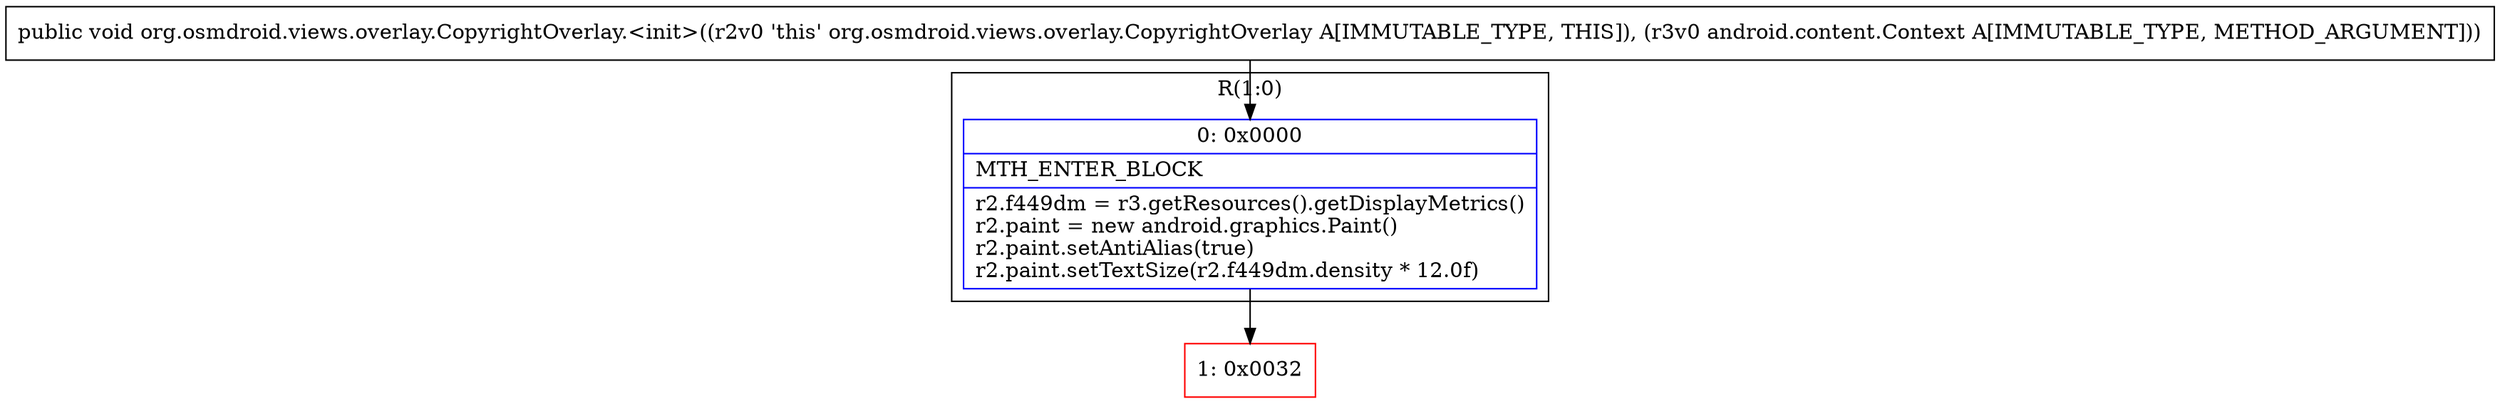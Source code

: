 digraph "CFG fororg.osmdroid.views.overlay.CopyrightOverlay.\<init\>(Landroid\/content\/Context;)V" {
subgraph cluster_Region_1066315258 {
label = "R(1:0)";
node [shape=record,color=blue];
Node_0 [shape=record,label="{0\:\ 0x0000|MTH_ENTER_BLOCK\l|r2.f449dm = r3.getResources().getDisplayMetrics()\lr2.paint = new android.graphics.Paint()\lr2.paint.setAntiAlias(true)\lr2.paint.setTextSize(r2.f449dm.density * 12.0f)\l}"];
}
Node_1 [shape=record,color=red,label="{1\:\ 0x0032}"];
MethodNode[shape=record,label="{public void org.osmdroid.views.overlay.CopyrightOverlay.\<init\>((r2v0 'this' org.osmdroid.views.overlay.CopyrightOverlay A[IMMUTABLE_TYPE, THIS]), (r3v0 android.content.Context A[IMMUTABLE_TYPE, METHOD_ARGUMENT])) }"];
MethodNode -> Node_0;
Node_0 -> Node_1;
}

